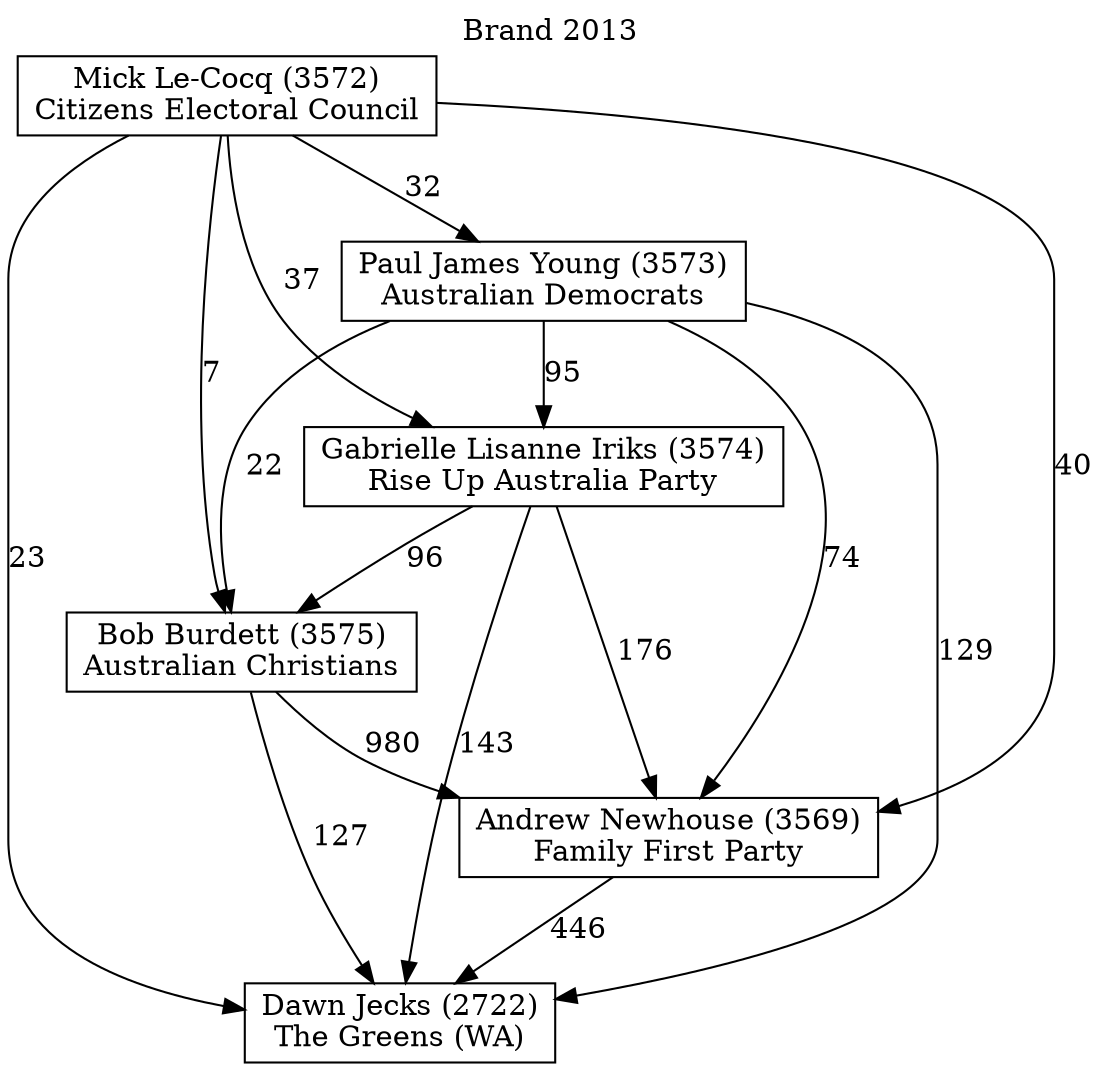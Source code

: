 // House preference flow
digraph "Dawn Jecks (2722)_Brand_2013" {
	graph [label="Brand 2013" labelloc=t mclimit=10]
	node [shape=box]
	"Dawn Jecks (2722)" [label="Dawn Jecks (2722)
The Greens (WA)"]
	"Andrew Newhouse (3569)" [label="Andrew Newhouse (3569)
Family First Party"]
	"Bob Burdett (3575)" [label="Bob Burdett (3575)
Australian Christians"]
	"Gabrielle Lisanne Iriks (3574)" [label="Gabrielle Lisanne Iriks (3574)
Rise Up Australia Party"]
	"Paul James Young (3573)" [label="Paul James Young (3573)
Australian Democrats"]
	"Mick Le-Cocq (3572)" [label="Mick Le-Cocq (3572)
Citizens Electoral Council"]
	"Dawn Jecks (2722)" [label="Dawn Jecks (2722)
The Greens (WA)"]
	"Bob Burdett (3575)" [label="Bob Burdett (3575)
Australian Christians"]
	"Gabrielle Lisanne Iriks (3574)" [label="Gabrielle Lisanne Iriks (3574)
Rise Up Australia Party"]
	"Paul James Young (3573)" [label="Paul James Young (3573)
Australian Democrats"]
	"Mick Le-Cocq (3572)" [label="Mick Le-Cocq (3572)
Citizens Electoral Council"]
	"Dawn Jecks (2722)" [label="Dawn Jecks (2722)
The Greens (WA)"]
	"Gabrielle Lisanne Iriks (3574)" [label="Gabrielle Lisanne Iriks (3574)
Rise Up Australia Party"]
	"Paul James Young (3573)" [label="Paul James Young (3573)
Australian Democrats"]
	"Mick Le-Cocq (3572)" [label="Mick Le-Cocq (3572)
Citizens Electoral Council"]
	"Dawn Jecks (2722)" [label="Dawn Jecks (2722)
The Greens (WA)"]
	"Paul James Young (3573)" [label="Paul James Young (3573)
Australian Democrats"]
	"Mick Le-Cocq (3572)" [label="Mick Le-Cocq (3572)
Citizens Electoral Council"]
	"Dawn Jecks (2722)" [label="Dawn Jecks (2722)
The Greens (WA)"]
	"Mick Le-Cocq (3572)" [label="Mick Le-Cocq (3572)
Citizens Electoral Council"]
	"Mick Le-Cocq (3572)" [label="Mick Le-Cocq (3572)
Citizens Electoral Council"]
	"Paul James Young (3573)" [label="Paul James Young (3573)
Australian Democrats"]
	"Mick Le-Cocq (3572)" [label="Mick Le-Cocq (3572)
Citizens Electoral Council"]
	"Mick Le-Cocq (3572)" [label="Mick Le-Cocq (3572)
Citizens Electoral Council"]
	"Gabrielle Lisanne Iriks (3574)" [label="Gabrielle Lisanne Iriks (3574)
Rise Up Australia Party"]
	"Paul James Young (3573)" [label="Paul James Young (3573)
Australian Democrats"]
	"Mick Le-Cocq (3572)" [label="Mick Le-Cocq (3572)
Citizens Electoral Council"]
	"Gabrielle Lisanne Iriks (3574)" [label="Gabrielle Lisanne Iriks (3574)
Rise Up Australia Party"]
	"Mick Le-Cocq (3572)" [label="Mick Le-Cocq (3572)
Citizens Electoral Council"]
	"Mick Le-Cocq (3572)" [label="Mick Le-Cocq (3572)
Citizens Electoral Council"]
	"Paul James Young (3573)" [label="Paul James Young (3573)
Australian Democrats"]
	"Mick Le-Cocq (3572)" [label="Mick Le-Cocq (3572)
Citizens Electoral Council"]
	"Mick Le-Cocq (3572)" [label="Mick Le-Cocq (3572)
Citizens Electoral Council"]
	"Bob Burdett (3575)" [label="Bob Burdett (3575)
Australian Christians"]
	"Gabrielle Lisanne Iriks (3574)" [label="Gabrielle Lisanne Iriks (3574)
Rise Up Australia Party"]
	"Paul James Young (3573)" [label="Paul James Young (3573)
Australian Democrats"]
	"Mick Le-Cocq (3572)" [label="Mick Le-Cocq (3572)
Citizens Electoral Council"]
	"Bob Burdett (3575)" [label="Bob Burdett (3575)
Australian Christians"]
	"Paul James Young (3573)" [label="Paul James Young (3573)
Australian Democrats"]
	"Mick Le-Cocq (3572)" [label="Mick Le-Cocq (3572)
Citizens Electoral Council"]
	"Bob Burdett (3575)" [label="Bob Burdett (3575)
Australian Christians"]
	"Mick Le-Cocq (3572)" [label="Mick Le-Cocq (3572)
Citizens Electoral Council"]
	"Mick Le-Cocq (3572)" [label="Mick Le-Cocq (3572)
Citizens Electoral Council"]
	"Paul James Young (3573)" [label="Paul James Young (3573)
Australian Democrats"]
	"Mick Le-Cocq (3572)" [label="Mick Le-Cocq (3572)
Citizens Electoral Council"]
	"Mick Le-Cocq (3572)" [label="Mick Le-Cocq (3572)
Citizens Electoral Council"]
	"Gabrielle Lisanne Iriks (3574)" [label="Gabrielle Lisanne Iriks (3574)
Rise Up Australia Party"]
	"Paul James Young (3573)" [label="Paul James Young (3573)
Australian Democrats"]
	"Mick Le-Cocq (3572)" [label="Mick Le-Cocq (3572)
Citizens Electoral Council"]
	"Gabrielle Lisanne Iriks (3574)" [label="Gabrielle Lisanne Iriks (3574)
Rise Up Australia Party"]
	"Mick Le-Cocq (3572)" [label="Mick Le-Cocq (3572)
Citizens Electoral Council"]
	"Mick Le-Cocq (3572)" [label="Mick Le-Cocq (3572)
Citizens Electoral Council"]
	"Paul James Young (3573)" [label="Paul James Young (3573)
Australian Democrats"]
	"Mick Le-Cocq (3572)" [label="Mick Le-Cocq (3572)
Citizens Electoral Council"]
	"Mick Le-Cocq (3572)" [label="Mick Le-Cocq (3572)
Citizens Electoral Council"]
	"Andrew Newhouse (3569)" [label="Andrew Newhouse (3569)
Family First Party"]
	"Bob Burdett (3575)" [label="Bob Burdett (3575)
Australian Christians"]
	"Gabrielle Lisanne Iriks (3574)" [label="Gabrielle Lisanne Iriks (3574)
Rise Up Australia Party"]
	"Paul James Young (3573)" [label="Paul James Young (3573)
Australian Democrats"]
	"Mick Le-Cocq (3572)" [label="Mick Le-Cocq (3572)
Citizens Electoral Council"]
	"Andrew Newhouse (3569)" [label="Andrew Newhouse (3569)
Family First Party"]
	"Gabrielle Lisanne Iriks (3574)" [label="Gabrielle Lisanne Iriks (3574)
Rise Up Australia Party"]
	"Paul James Young (3573)" [label="Paul James Young (3573)
Australian Democrats"]
	"Mick Le-Cocq (3572)" [label="Mick Le-Cocq (3572)
Citizens Electoral Council"]
	"Andrew Newhouse (3569)" [label="Andrew Newhouse (3569)
Family First Party"]
	"Paul James Young (3573)" [label="Paul James Young (3573)
Australian Democrats"]
	"Mick Le-Cocq (3572)" [label="Mick Le-Cocq (3572)
Citizens Electoral Council"]
	"Andrew Newhouse (3569)" [label="Andrew Newhouse (3569)
Family First Party"]
	"Mick Le-Cocq (3572)" [label="Mick Le-Cocq (3572)
Citizens Electoral Council"]
	"Mick Le-Cocq (3572)" [label="Mick Le-Cocq (3572)
Citizens Electoral Council"]
	"Paul James Young (3573)" [label="Paul James Young (3573)
Australian Democrats"]
	"Mick Le-Cocq (3572)" [label="Mick Le-Cocq (3572)
Citizens Electoral Council"]
	"Mick Le-Cocq (3572)" [label="Mick Le-Cocq (3572)
Citizens Electoral Council"]
	"Gabrielle Lisanne Iriks (3574)" [label="Gabrielle Lisanne Iriks (3574)
Rise Up Australia Party"]
	"Paul James Young (3573)" [label="Paul James Young (3573)
Australian Democrats"]
	"Mick Le-Cocq (3572)" [label="Mick Le-Cocq (3572)
Citizens Electoral Council"]
	"Gabrielle Lisanne Iriks (3574)" [label="Gabrielle Lisanne Iriks (3574)
Rise Up Australia Party"]
	"Mick Le-Cocq (3572)" [label="Mick Le-Cocq (3572)
Citizens Electoral Council"]
	"Mick Le-Cocq (3572)" [label="Mick Le-Cocq (3572)
Citizens Electoral Council"]
	"Paul James Young (3573)" [label="Paul James Young (3573)
Australian Democrats"]
	"Mick Le-Cocq (3572)" [label="Mick Le-Cocq (3572)
Citizens Electoral Council"]
	"Mick Le-Cocq (3572)" [label="Mick Le-Cocq (3572)
Citizens Electoral Council"]
	"Bob Burdett (3575)" [label="Bob Burdett (3575)
Australian Christians"]
	"Gabrielle Lisanne Iriks (3574)" [label="Gabrielle Lisanne Iriks (3574)
Rise Up Australia Party"]
	"Paul James Young (3573)" [label="Paul James Young (3573)
Australian Democrats"]
	"Mick Le-Cocq (3572)" [label="Mick Le-Cocq (3572)
Citizens Electoral Council"]
	"Bob Burdett (3575)" [label="Bob Burdett (3575)
Australian Christians"]
	"Paul James Young (3573)" [label="Paul James Young (3573)
Australian Democrats"]
	"Mick Le-Cocq (3572)" [label="Mick Le-Cocq (3572)
Citizens Electoral Council"]
	"Bob Burdett (3575)" [label="Bob Burdett (3575)
Australian Christians"]
	"Mick Le-Cocq (3572)" [label="Mick Le-Cocq (3572)
Citizens Electoral Council"]
	"Mick Le-Cocq (3572)" [label="Mick Le-Cocq (3572)
Citizens Electoral Council"]
	"Paul James Young (3573)" [label="Paul James Young (3573)
Australian Democrats"]
	"Mick Le-Cocq (3572)" [label="Mick Le-Cocq (3572)
Citizens Electoral Council"]
	"Mick Le-Cocq (3572)" [label="Mick Le-Cocq (3572)
Citizens Electoral Council"]
	"Gabrielle Lisanne Iriks (3574)" [label="Gabrielle Lisanne Iriks (3574)
Rise Up Australia Party"]
	"Paul James Young (3573)" [label="Paul James Young (3573)
Australian Democrats"]
	"Mick Le-Cocq (3572)" [label="Mick Le-Cocq (3572)
Citizens Electoral Council"]
	"Gabrielle Lisanne Iriks (3574)" [label="Gabrielle Lisanne Iriks (3574)
Rise Up Australia Party"]
	"Mick Le-Cocq (3572)" [label="Mick Le-Cocq (3572)
Citizens Electoral Council"]
	"Mick Le-Cocq (3572)" [label="Mick Le-Cocq (3572)
Citizens Electoral Council"]
	"Paul James Young (3573)" [label="Paul James Young (3573)
Australian Democrats"]
	"Mick Le-Cocq (3572)" [label="Mick Le-Cocq (3572)
Citizens Electoral Council"]
	"Mick Le-Cocq (3572)" [label="Mick Le-Cocq (3572)
Citizens Electoral Council"]
	"Andrew Newhouse (3569)" -> "Dawn Jecks (2722)" [label=446]
	"Bob Burdett (3575)" -> "Andrew Newhouse (3569)" [label=980]
	"Gabrielle Lisanne Iriks (3574)" -> "Bob Burdett (3575)" [label=96]
	"Paul James Young (3573)" -> "Gabrielle Lisanne Iriks (3574)" [label=95]
	"Mick Le-Cocq (3572)" -> "Paul James Young (3573)" [label=32]
	"Bob Burdett (3575)" -> "Dawn Jecks (2722)" [label=127]
	"Gabrielle Lisanne Iriks (3574)" -> "Dawn Jecks (2722)" [label=143]
	"Paul James Young (3573)" -> "Dawn Jecks (2722)" [label=129]
	"Mick Le-Cocq (3572)" -> "Dawn Jecks (2722)" [label=23]
	"Mick Le-Cocq (3572)" -> "Gabrielle Lisanne Iriks (3574)" [label=37]
	"Paul James Young (3573)" -> "Bob Burdett (3575)" [label=22]
	"Mick Le-Cocq (3572)" -> "Bob Burdett (3575)" [label=7]
	"Gabrielle Lisanne Iriks (3574)" -> "Andrew Newhouse (3569)" [label=176]
	"Paul James Young (3573)" -> "Andrew Newhouse (3569)" [label=74]
	"Mick Le-Cocq (3572)" -> "Andrew Newhouse (3569)" [label=40]
}
